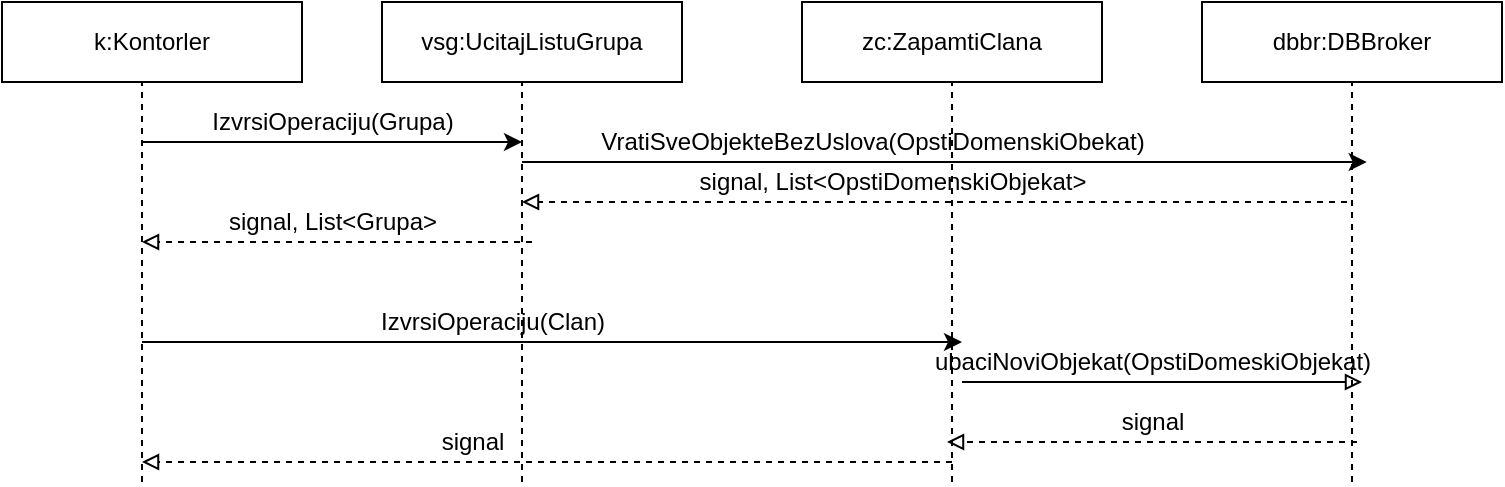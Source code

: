 <mxfile version="16.0.3" type="device"><diagram id="Rko2Za8StwnbvboJjhjY" name="Page-1"><mxGraphModel dx="718" dy="555" grid="1" gridSize="10" guides="1" tooltips="1" connect="1" arrows="1" fold="1" page="1" pageScale="1" pageWidth="850" pageHeight="1100" math="0" shadow="0"><root><mxCell id="0"/><mxCell id="1" parent="0"/><mxCell id="Wh7sLxUPq5qgBcga3-nV-1" value="&lt;font style=&quot;font-size: 12px&quot;&gt;k:Kontorler&lt;/font&gt;" style="rounded=0;whiteSpace=wrap;html=1;" parent="1" vertex="1"><mxGeometry x="60" y="240" width="150" height="40" as="geometry"/></mxCell><mxCell id="Wh7sLxUPq5qgBcga3-nV-2" value="" style="endArrow=none;dashed=1;html=1;rounded=0;fontSize=12;" parent="1" edge="1"><mxGeometry width="50" height="50" relative="1" as="geometry"><mxPoint x="130" y="480" as="sourcePoint"/><mxPoint x="130" y="280" as="targetPoint"/><Array as="points"><mxPoint x="130" y="350"/></Array></mxGeometry></mxCell><mxCell id="Wh7sLxUPq5qgBcga3-nV-5" value="&lt;font style=&quot;font-size: 12px&quot;&gt;zc:ZapamtiClana&lt;/font&gt;" style="rounded=0;whiteSpace=wrap;html=1;" parent="1" vertex="1"><mxGeometry x="460" y="240" width="150" height="40" as="geometry"/></mxCell><mxCell id="Wh7sLxUPq5qgBcga3-nV-6" value="" style="endArrow=none;dashed=1;html=1;rounded=0;fontSize=12;entryX=0.5;entryY=1;entryDx=0;entryDy=0;" parent="1" target="Wh7sLxUPq5qgBcga3-nV-5" edge="1"><mxGeometry width="50" height="50" relative="1" as="geometry"><mxPoint x="535" y="480" as="sourcePoint"/><mxPoint x="590" y="350" as="targetPoint"/></mxGeometry></mxCell><mxCell id="Wh7sLxUPq5qgBcga3-nV-7" value="&lt;font style=&quot;font-size: 12px&quot;&gt;dbbr:DBBroker&lt;/font&gt;" style="rounded=0;whiteSpace=wrap;html=1;" parent="1" vertex="1"><mxGeometry x="660" y="240" width="150" height="40" as="geometry"/></mxCell><mxCell id="Wh7sLxUPq5qgBcga3-nV-8" value="" style="endArrow=none;dashed=1;html=1;rounded=0;fontSize=12;entryX=0.5;entryY=1;entryDx=0;entryDy=0;" parent="1" target="Wh7sLxUPq5qgBcga3-nV-7" edge="1"><mxGeometry width="50" height="50" relative="1" as="geometry"><mxPoint x="735" y="480" as="sourcePoint"/><mxPoint x="790" y="350" as="targetPoint"/></mxGeometry></mxCell><mxCell id="Wh7sLxUPq5qgBcga3-nV-9" value="" style="endArrow=classic;html=1;rounded=0;fontSize=12;" parent="1" edge="1"><mxGeometry width="50" height="50" relative="1" as="geometry"><mxPoint x="130" y="310" as="sourcePoint"/><mxPoint x="320" y="310" as="targetPoint"/></mxGeometry></mxCell><mxCell id="Wh7sLxUPq5qgBcga3-nV-10" value="IzvrsiOperaciju(Clan)" style="text;html=1;align=center;verticalAlign=middle;resizable=0;points=[];autosize=1;strokeColor=none;fillColor=none;fontSize=12;" parent="1" vertex="1"><mxGeometry x="240" y="390" width="130" height="20" as="geometry"/></mxCell><mxCell id="Wh7sLxUPq5qgBcga3-nV-21" value="" style="endArrow=block;html=1;rounded=0;fontSize=12;endFill=0;" parent="1" edge="1"><mxGeometry width="50" height="50" relative="1" as="geometry"><mxPoint x="540" y="430" as="sourcePoint"/><mxPoint x="740" y="430" as="targetPoint"/></mxGeometry></mxCell><mxCell id="Wh7sLxUPq5qgBcga3-nV-22" value="ubaciNoviObjekat(OpstiDomeskiObjekat)" style="text;html=1;align=center;verticalAlign=middle;resizable=0;points=[];autosize=1;strokeColor=none;fillColor=none;fontSize=12;" parent="1" vertex="1"><mxGeometry x="520" y="410" width="230" height="20" as="geometry"/></mxCell><mxCell id="Wh7sLxUPq5qgBcga3-nV-23" value="" style="endArrow=block;html=1;rounded=0;fontSize=12;dashed=1;endFill=0;" parent="1" edge="1"><mxGeometry width="50" height="50" relative="1" as="geometry"><mxPoint x="737.5" y="460" as="sourcePoint"/><mxPoint x="532.5" y="460" as="targetPoint"/></mxGeometry></mxCell><mxCell id="Wh7sLxUPq5qgBcga3-nV-24" value="signal" style="text;html=1;align=center;verticalAlign=middle;resizable=0;points=[];autosize=1;strokeColor=none;fillColor=none;fontSize=12;" parent="1" vertex="1"><mxGeometry x="610" y="440" width="50" height="20" as="geometry"/></mxCell><mxCell id="Wh7sLxUPq5qgBcga3-nV-26" value="" style="endArrow=block;html=1;rounded=0;fontSize=12;dashed=1;endFill=0;" parent="1" edge="1"><mxGeometry width="50" height="50" relative="1" as="geometry"><mxPoint x="325" y="360" as="sourcePoint"/><mxPoint x="130" y="360" as="targetPoint"/></mxGeometry></mxCell><mxCell id="Wh7sLxUPq5qgBcga3-nV-27" value="signal, List&amp;lt;Grupa&amp;gt;" style="text;html=1;align=center;verticalAlign=middle;resizable=0;points=[];autosize=1;strokeColor=none;fillColor=none;fontSize=12;" parent="1" vertex="1"><mxGeometry x="165" y="340" width="120" height="20" as="geometry"/></mxCell><mxCell id="1tdel4CFkXsjWIVT2rwQ-1" value="vsg:UcitajListuGrupa" style="rounded=0;whiteSpace=wrap;html=1;" vertex="1" parent="1"><mxGeometry x="250" y="240" width="150" height="40" as="geometry"/></mxCell><mxCell id="1tdel4CFkXsjWIVT2rwQ-2" value="" style="endArrow=none;dashed=1;html=1;rounded=0;fontSize=12;" edge="1" parent="1"><mxGeometry width="50" height="50" relative="1" as="geometry"><mxPoint x="320" y="480" as="sourcePoint"/><mxPoint x="320" y="280" as="targetPoint"/><Array as="points"><mxPoint x="320" y="350"/></Array></mxGeometry></mxCell><mxCell id="1tdel4CFkXsjWIVT2rwQ-3" value="IzvrsiOperaciju(Grupa)" style="text;html=1;align=center;verticalAlign=middle;resizable=0;points=[];autosize=1;strokeColor=none;fillColor=none;fontSize=12;" vertex="1" parent="1"><mxGeometry x="155" y="290" width="140" height="20" as="geometry"/></mxCell><mxCell id="1tdel4CFkXsjWIVT2rwQ-4" value="" style="endArrow=classic;html=1;rounded=0;fontSize=12;" edge="1" parent="1"><mxGeometry width="50" height="50" relative="1" as="geometry"><mxPoint x="320" y="320" as="sourcePoint"/><mxPoint x="742.353" y="320" as="targetPoint"/></mxGeometry></mxCell><mxCell id="1tdel4CFkXsjWIVT2rwQ-6" value="VratiSveObjekteBezUslova(OpstiDomenskiObekat)" style="text;html=1;align=center;verticalAlign=middle;resizable=0;points=[];autosize=1;strokeColor=none;fillColor=none;fontSize=12;" vertex="1" parent="1"><mxGeometry x="350" y="300" width="290" height="20" as="geometry"/></mxCell><mxCell id="1tdel4CFkXsjWIVT2rwQ-8" value="" style="endArrow=block;html=1;rounded=0;fontSize=12;dashed=1;endFill=0;" edge="1" parent="1"><mxGeometry width="50" height="50" relative="1" as="geometry"><mxPoint x="732.5" y="340" as="sourcePoint"/><mxPoint x="320" y="340" as="targetPoint"/></mxGeometry></mxCell><mxCell id="1tdel4CFkXsjWIVT2rwQ-9" value="signal, List&amp;lt;OpstiDomenskiObjekat&amp;gt;" style="text;html=1;align=center;verticalAlign=middle;resizable=0;points=[];autosize=1;strokeColor=none;fillColor=none;fontSize=12;" vertex="1" parent="1"><mxGeometry x="400" y="320" width="210" height="20" as="geometry"/></mxCell><mxCell id="1tdel4CFkXsjWIVT2rwQ-10" value="" style="endArrow=classic;html=1;rounded=0;fontSize=12;" edge="1" parent="1"><mxGeometry width="50" height="50" relative="1" as="geometry"><mxPoint x="130" y="410" as="sourcePoint"/><mxPoint x="540" y="410" as="targetPoint"/></mxGeometry></mxCell><mxCell id="1tdel4CFkXsjWIVT2rwQ-11" value="" style="endArrow=block;html=1;rounded=0;fontSize=12;dashed=1;endFill=0;" edge="1" parent="1"><mxGeometry width="50" height="50" relative="1" as="geometry"><mxPoint x="535" y="470" as="sourcePoint"/><mxPoint x="130" y="470" as="targetPoint"/></mxGeometry></mxCell><mxCell id="1tdel4CFkXsjWIVT2rwQ-12" value="signal" style="text;html=1;align=center;verticalAlign=middle;resizable=0;points=[];autosize=1;strokeColor=none;fillColor=none;fontSize=12;" vertex="1" parent="1"><mxGeometry x="270" y="450" width="50" height="20" as="geometry"/></mxCell></root></mxGraphModel></diagram></mxfile>
